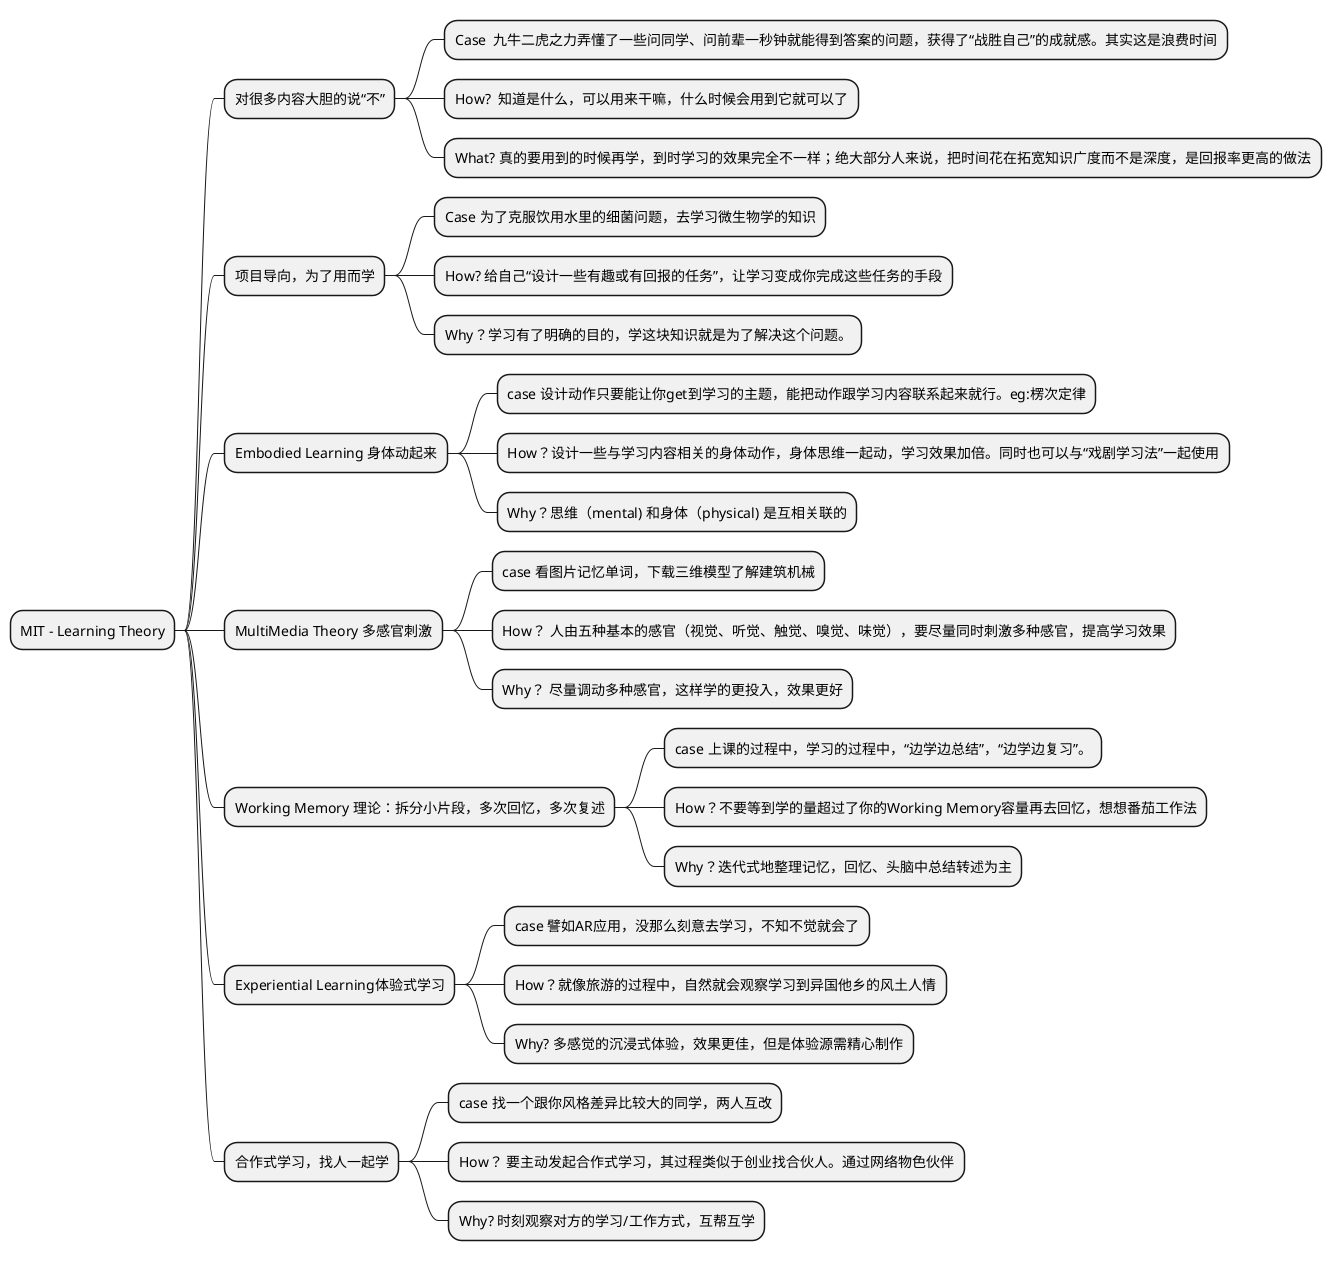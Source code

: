 @startmindmap
* MIT - Learning Theory
** 对很多内容大胆的说“不”
*** Case  九牛二虎之力弄懂了一些问同学、问前辈一秒钟就能得到答案的问题，获得了“战胜自己”的成就感。其实这是浪费时间
*** How?  知道是什么，可以用来干嘛，什么时候会用到它就可以了
*** What? 真的要用到的时候再学，到时学习的效果完全不一样；绝大部分人来说，把时间花在拓宽知识广度而不是深度，是回报率更高的做法

** 项目导向，为了用而学
*** Case 为了克服饮用水里的细菌问题，去学习微生物学的知识
*** How? 给自己“设计一些有趣或有回报的任务”，让学习变成你完成这些任务的手段
*** Why？学习有了明确的目的，学这块知识就是为了解决这个问题。

** Embodied Learning 身体动起来
*** case 设计动作只要能让你get到学习的主题，能把动作跟学习内容联系起来就行。eg:楞次定律
*** How？设计一些与学习内容相关的身体动作，身体思维一起动，学习效果加倍。同时也可以与“戏剧学习法”一起使用
*** Why？思维（mental) 和身体（physical) 是互相关联的

** MultiMedia Theory 多感官刺激
*** case 看图片记忆单词，下载三维模型了解建筑机械
*** How？ 人由五种基本的感官（视觉、听觉、触觉、嗅觉、味觉），要尽量同时刺激多种感官，提高学习效果
*** Why？ 尽量调动多种感官，这样学的更投入，效果更好

** Working Memory 理论：拆分小片段，多次回忆，多次复述
*** case 上课的过程中，学习的过程中，“边学边总结”，“边学边复习”。
*** How？不要等到学的量超过了你的Working Memory容量再去回忆，想想番茄工作法
*** Why？迭代式地整理记忆，回忆、头脑中总结转述为主

** Experiential Learning体验式学习
*** case 譬如AR应用，没那么刻意去学习，不知不觉就会了
*** How？就像旅游的过程中，自然就会观察学习到异国他乡的风土人情
*** Why? 多感觉的沉浸式体验，效果更佳，但是体验源需精心制作

** 合作式学习，找人一起学
*** case 找一个跟你风格差异比较大的同学，两人互改
*** How？ 要主动发起合作式学习，其过程类似于创业找合伙人。通过网络物色伙伴
*** Why? 时刻观察对方的学习/工作方式，互帮互学



@endmindmap